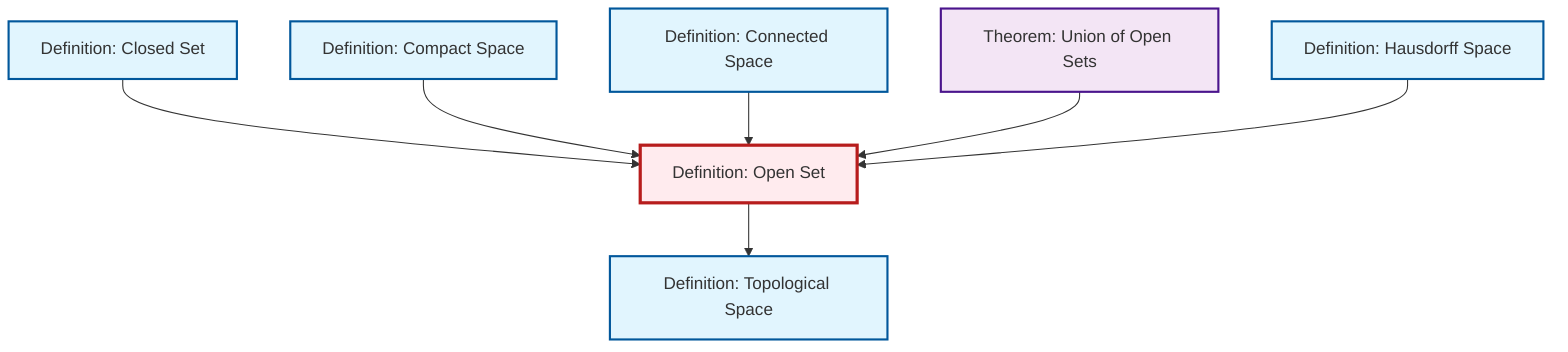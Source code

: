 graph TD
    classDef definition fill:#e1f5fe,stroke:#01579b,stroke-width:2px
    classDef theorem fill:#f3e5f5,stroke:#4a148c,stroke-width:2px
    classDef axiom fill:#fff3e0,stroke:#e65100,stroke-width:2px
    classDef example fill:#e8f5e9,stroke:#1b5e20,stroke-width:2px
    classDef current fill:#ffebee,stroke:#b71c1c,stroke-width:3px
    def-closed-set["Definition: Closed Set"]:::definition
    def-topological-space["Definition: Topological Space"]:::definition
    def-open-set["Definition: Open Set"]:::definition
    def-hausdorff["Definition: Hausdorff Space"]:::definition
    thm-union-open-sets["Theorem: Union of Open Sets"]:::theorem
    def-compact["Definition: Compact Space"]:::definition
    def-connected["Definition: Connected Space"]:::definition
    def-closed-set --> def-open-set
    def-compact --> def-open-set
    def-open-set --> def-topological-space
    def-connected --> def-open-set
    thm-union-open-sets --> def-open-set
    def-hausdorff --> def-open-set
    class def-open-set current